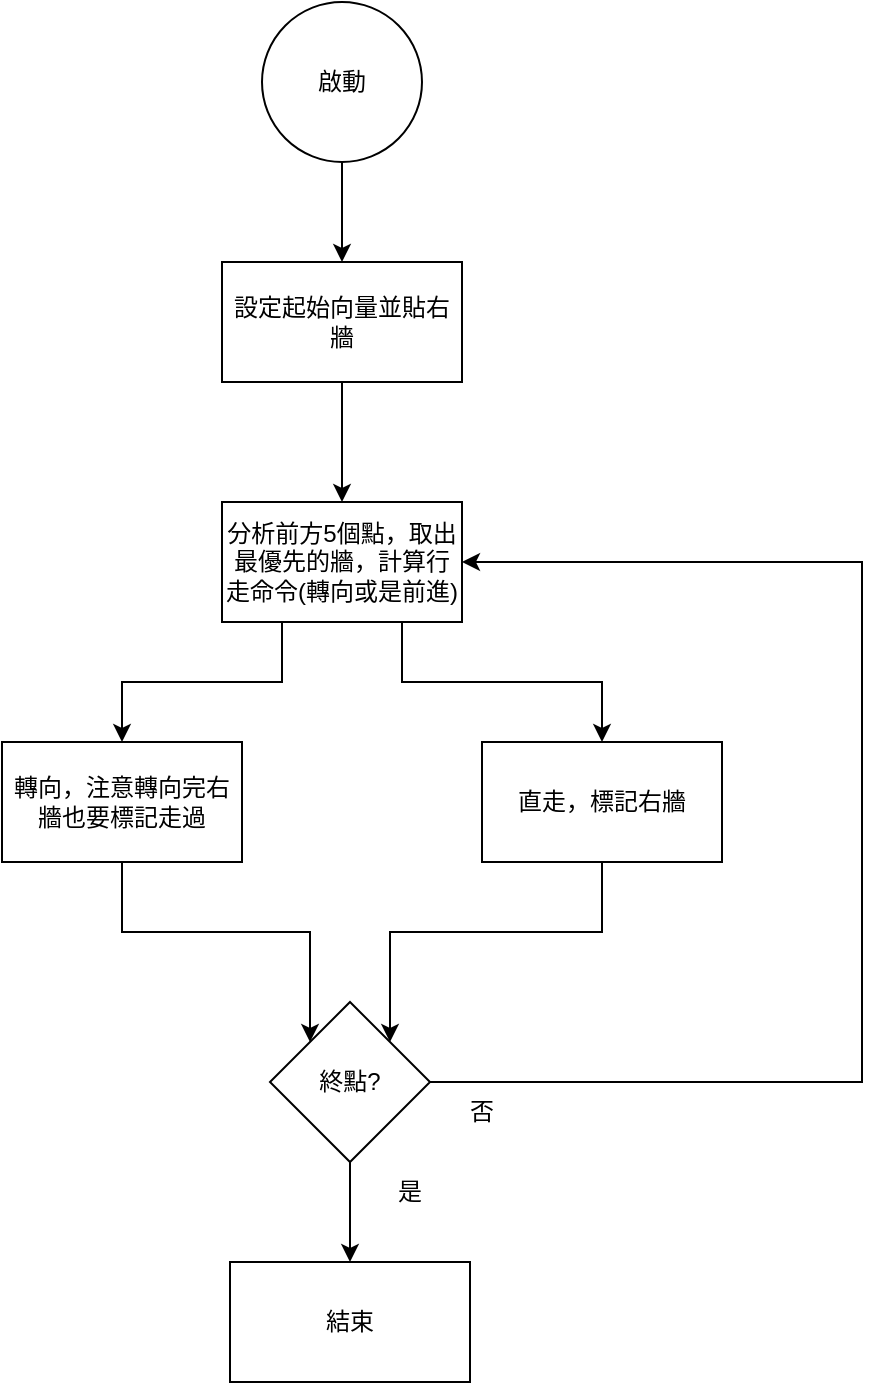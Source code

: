 <mxfile>
    <diagram id="ZyR4noJ782jSzHW8K-OS" name="第 1 页">
        <mxGraphModel dx="604" dy="894" grid="1" gridSize="10" guides="1" tooltips="1" connect="1" arrows="1" fold="1" page="1" pageScale="1" pageWidth="827" pageHeight="1169" math="0" shadow="0">
            <root>
                <mxCell id="0"/>
                <mxCell id="1" parent="0"/>
                <mxCell id="qS6rU9e2sYp7SmdRsgVX-3" style="edgeStyle=orthogonalEdgeStyle;rounded=0;orthogonalLoop=1;jettySize=auto;html=1;exitX=0.5;exitY=1;exitDx=0;exitDy=0;entryX=0.5;entryY=0;entryDx=0;entryDy=0;" parent="1" source="qS6rU9e2sYp7SmdRsgVX-1" target="qS6rU9e2sYp7SmdRsgVX-2" edge="1">
                    <mxGeometry relative="1" as="geometry"/>
                </mxCell>
                <mxCell id="qS6rU9e2sYp7SmdRsgVX-1" value="啟動" style="ellipse;whiteSpace=wrap;html=1;aspect=fixed;" parent="1" vertex="1">
                    <mxGeometry x="370" y="70" width="80" height="80" as="geometry"/>
                </mxCell>
                <mxCell id="qS6rU9e2sYp7SmdRsgVX-5" style="edgeStyle=orthogonalEdgeStyle;rounded=0;orthogonalLoop=1;jettySize=auto;html=1;exitX=0.5;exitY=1;exitDx=0;exitDy=0;" parent="1" source="qS6rU9e2sYp7SmdRsgVX-2" target="qS6rU9e2sYp7SmdRsgVX-4" edge="1">
                    <mxGeometry relative="1" as="geometry"/>
                </mxCell>
                <mxCell id="qS6rU9e2sYp7SmdRsgVX-2" value="設定起始向量並貼右牆" style="rounded=0;whiteSpace=wrap;html=1;" parent="1" vertex="1">
                    <mxGeometry x="350" y="200" width="120" height="60" as="geometry"/>
                </mxCell>
                <mxCell id="8zS23Hjn6VlcP0hwMMiN-3" style="edgeStyle=orthogonalEdgeStyle;rounded=0;orthogonalLoop=1;jettySize=auto;html=1;exitX=0.25;exitY=1;exitDx=0;exitDy=0;entryX=0.5;entryY=0;entryDx=0;entryDy=0;" parent="1" source="qS6rU9e2sYp7SmdRsgVX-4" target="8zS23Hjn6VlcP0hwMMiN-1" edge="1">
                    <mxGeometry relative="1" as="geometry"/>
                </mxCell>
                <mxCell id="8zS23Hjn6VlcP0hwMMiN-4" style="edgeStyle=orthogonalEdgeStyle;rounded=0;orthogonalLoop=1;jettySize=auto;html=1;exitX=0.75;exitY=1;exitDx=0;exitDy=0;entryX=0.5;entryY=0;entryDx=0;entryDy=0;" parent="1" source="qS6rU9e2sYp7SmdRsgVX-4" target="8zS23Hjn6VlcP0hwMMiN-2" edge="1">
                    <mxGeometry relative="1" as="geometry"/>
                </mxCell>
                <mxCell id="qS6rU9e2sYp7SmdRsgVX-4" value="分析前方5個點，取出最優先的牆，計算行走命令(轉向或是前進)" style="rounded=0;whiteSpace=wrap;html=1;" parent="1" vertex="1">
                    <mxGeometry x="350" y="320" width="120" height="60" as="geometry"/>
                </mxCell>
                <mxCell id="8zS23Hjn6VlcP0hwMMiN-6" style="edgeStyle=orthogonalEdgeStyle;rounded=0;orthogonalLoop=1;jettySize=auto;html=1;exitX=0.5;exitY=1;exitDx=0;exitDy=0;entryX=0;entryY=0;entryDx=0;entryDy=0;" parent="1" source="8zS23Hjn6VlcP0hwMMiN-1" target="8zS23Hjn6VlcP0hwMMiN-5" edge="1">
                    <mxGeometry relative="1" as="geometry"/>
                </mxCell>
                <mxCell id="8zS23Hjn6VlcP0hwMMiN-1" value="轉向，注意轉向完右牆也要標記走過" style="rounded=0;whiteSpace=wrap;html=1;" parent="1" vertex="1">
                    <mxGeometry x="240" y="440" width="120" height="60" as="geometry"/>
                </mxCell>
                <mxCell id="8zS23Hjn6VlcP0hwMMiN-7" style="edgeStyle=orthogonalEdgeStyle;rounded=0;orthogonalLoop=1;jettySize=auto;html=1;exitX=0.5;exitY=1;exitDx=0;exitDy=0;entryX=1;entryY=0;entryDx=0;entryDy=0;" parent="1" source="8zS23Hjn6VlcP0hwMMiN-2" target="8zS23Hjn6VlcP0hwMMiN-5" edge="1">
                    <mxGeometry relative="1" as="geometry"/>
                </mxCell>
                <mxCell id="8zS23Hjn6VlcP0hwMMiN-2" value="直走，標記右牆" style="rounded=0;whiteSpace=wrap;html=1;" parent="1" vertex="1">
                    <mxGeometry x="480" y="440" width="120" height="60" as="geometry"/>
                </mxCell>
                <mxCell id="8zS23Hjn6VlcP0hwMMiN-8" style="edgeStyle=orthogonalEdgeStyle;rounded=0;orthogonalLoop=1;jettySize=auto;html=1;exitX=1;exitY=0.5;exitDx=0;exitDy=0;entryX=1;entryY=0.5;entryDx=0;entryDy=0;" parent="1" source="8zS23Hjn6VlcP0hwMMiN-5" target="qS6rU9e2sYp7SmdRsgVX-4" edge="1">
                    <mxGeometry relative="1" as="geometry">
                        <Array as="points">
                            <mxPoint x="670" y="610"/>
                            <mxPoint x="670" y="350"/>
                        </Array>
                    </mxGeometry>
                </mxCell>
                <mxCell id="8zS23Hjn6VlcP0hwMMiN-12" style="edgeStyle=orthogonalEdgeStyle;rounded=0;orthogonalLoop=1;jettySize=auto;html=1;exitX=0.5;exitY=1;exitDx=0;exitDy=0;entryX=0.5;entryY=0;entryDx=0;entryDy=0;" parent="1" source="8zS23Hjn6VlcP0hwMMiN-5" target="8zS23Hjn6VlcP0hwMMiN-10" edge="1">
                    <mxGeometry relative="1" as="geometry"/>
                </mxCell>
                <mxCell id="8zS23Hjn6VlcP0hwMMiN-5" value="終點?" style="rhombus;whiteSpace=wrap;html=1;" parent="1" vertex="1">
                    <mxGeometry x="374" y="570" width="80" height="80" as="geometry"/>
                </mxCell>
                <mxCell id="8zS23Hjn6VlcP0hwMMiN-9" value="否" style="text;html=1;strokeColor=none;fillColor=none;align=center;verticalAlign=middle;whiteSpace=wrap;rounded=0;" parent="1" vertex="1">
                    <mxGeometry x="450" y="610" width="60" height="30" as="geometry"/>
                </mxCell>
                <mxCell id="8zS23Hjn6VlcP0hwMMiN-10" value="結束" style="rounded=0;whiteSpace=wrap;html=1;" parent="1" vertex="1">
                    <mxGeometry x="354" y="700" width="120" height="60" as="geometry"/>
                </mxCell>
                <mxCell id="8zS23Hjn6VlcP0hwMMiN-15" value="是" style="text;html=1;strokeColor=none;fillColor=none;align=center;verticalAlign=middle;whiteSpace=wrap;rounded=0;" parent="1" vertex="1">
                    <mxGeometry x="414" y="650" width="60" height="30" as="geometry"/>
                </mxCell>
            </root>
        </mxGraphModel>
    </diagram>
</mxfile>